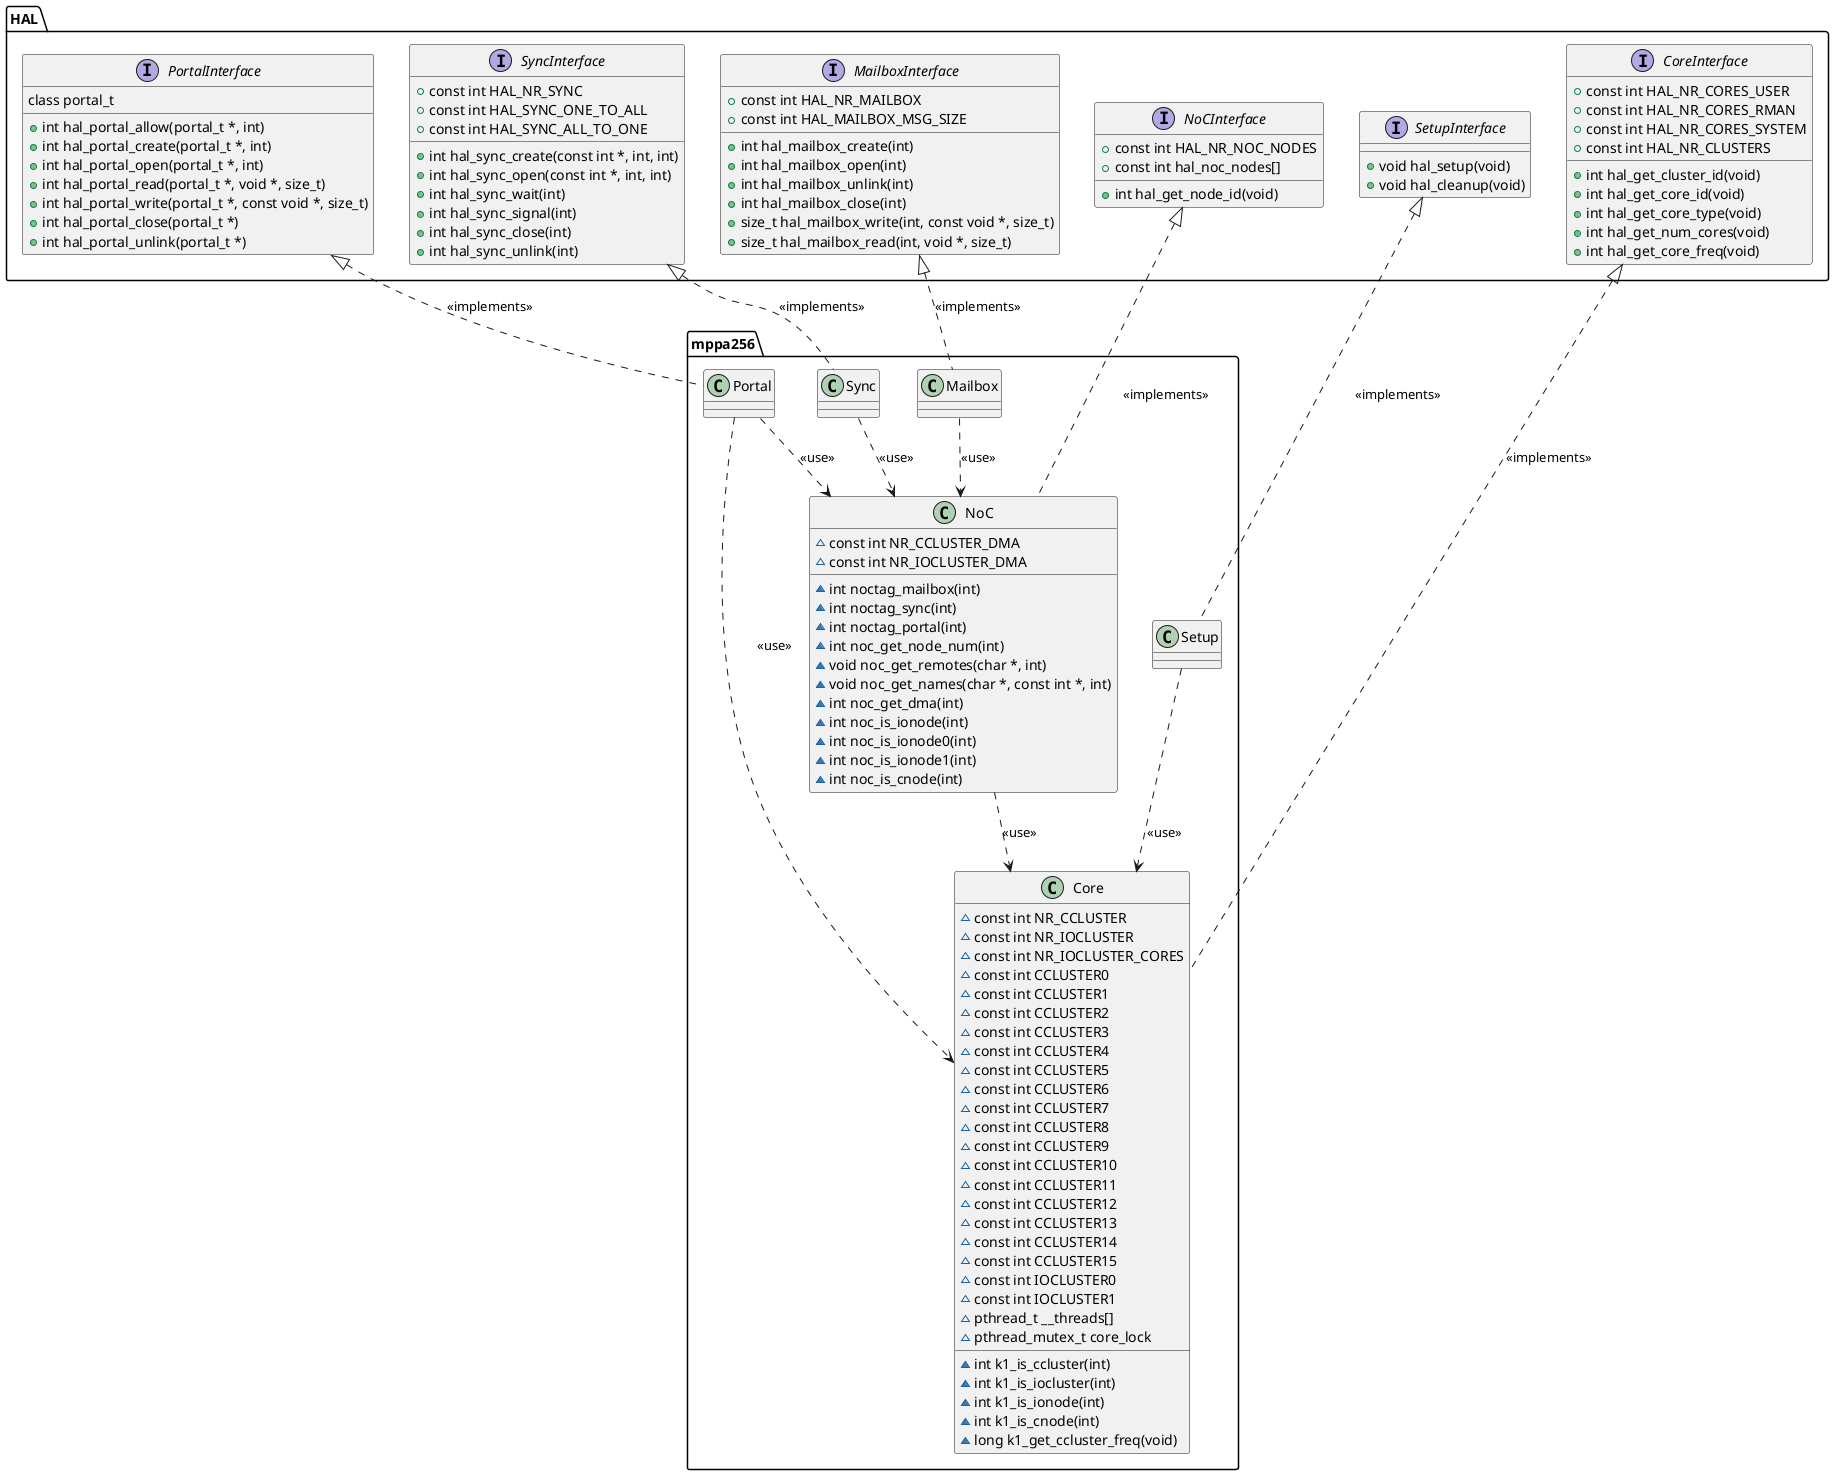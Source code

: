 @startuml

namespace HAL {
	interface HAL.NoCInterface {
		+ const int HAL_NR_NOC_NODES
		+ const int hal_noc_nodes[]
		+ int hal_get_node_id(void)
	}

	interface HAL.CoreInterface {
		+ const int HAL_NR_CORES_USER
		+ const int HAL_NR_CORES_RMAN
		+ const int HAL_NR_CORES_SYSTEM
		+ const int HAL_NR_CLUSTERS
		+ int hal_get_cluster_id(void)
		+ int hal_get_core_id(void)
		+ int hal_get_core_type(void)
		+ int hal_get_num_cores(void)
		+ int hal_get_core_freq(void)
	}

	interface HAL.SyncInterface {
		+ const int HAL_NR_SYNC
		+ const int HAL_SYNC_ONE_TO_ALL
		+ const int HAL_SYNC_ALL_TO_ONE
		+ int hal_sync_create(const int *, int, int)
		+ int hal_sync_open(const int *, int, int)
		+ int hal_sync_wait(int)
		+ int hal_sync_signal(int)
		+ int hal_sync_close(int)
		+ int hal_sync_unlink(int)
	}

	interface HAL.MailboxInterface {
		+ const int HAL_NR_MAILBOX
		+ const int HAL_MAILBOX_MSG_SIZE
		+ int hal_mailbox_create(int)
		+ int hal_mailbox_open(int)
		+ int hal_mailbox_unlink(int)
		+ int hal_mailbox_close(int)
		+ size_t hal_mailbox_write(int, const void *, size_t)
		+ size_t hal_mailbox_read(int, void *, size_t)
	}

	interface HAL.PortalInterface {
		class portal_t
		+ int hal_portal_allow(portal_t *, int)
		+ int hal_portal_create(portal_t *, int)
		+ int hal_portal_open(portal_t *, int)
		+ int hal_portal_read(portal_t *, void *, size_t)
		+ int hal_portal_write(portal_t *, const void *, size_t)
		+ int hal_portal_close(portal_t *)
		+ int hal_portal_unlink(portal_t *)
	}

	interface HAL.SetupInterface {
		+ void hal_setup(void)
		+ void hal_cleanup(void)
	}
}

namespace mppa256 {
	class Core {
		~ const int NR_CCLUSTER
		~ const int NR_IOCLUSTER
		~ const int NR_IOCLUSTER_CORES
		~ const int CCLUSTER0
		~ const int CCLUSTER1
		~ const int CCLUSTER2
		~ const int CCLUSTER3
		~ const int CCLUSTER4
		~ const int CCLUSTER5
		~ const int CCLUSTER6
		~ const int CCLUSTER7
		~ const int CCLUSTER8
		~ const int CCLUSTER9
		~ const int CCLUSTER10
		~ const int CCLUSTER11
		~ const int CCLUSTER12
		~ const int CCLUSTER13
		~ const int CCLUSTER14
		~ const int CCLUSTER15
		~ const int IOCLUSTER0
		~ const int IOCLUSTER1
		~ pthread_t __threads[]
		~ pthread_mutex_t core_lock
		~ int k1_is_ccluster(int)
		~ int k1_is_iocluster(int)
		~ int k1_is_ionode(int)
		~ int k1_is_cnode(int)
		~ long k1_get_ccluster_freq(void)
	}

	class NoC {
		~ const int NR_CCLUSTER_DMA
		~ const int NR_IOCLUSTER_DMA
		~ int noctag_mailbox(int)
		~ int noctag_sync(int)
		~ int noctag_portal(int)
		~ int noc_get_node_num(int)
		~ void noc_get_remotes(char *, int)
		~ void noc_get_names(char *, const int *, int)
		~ int noc_get_dma(int)
		~ int noc_is_ionode(int)
		~ int noc_is_ionode0(int)
		~ int noc_is_ionode1(int)
		~ int noc_is_cnode(int)
	}

	Sync    ..> NoC  : <<use>>
	Mailbox ..> NoC  : <<use>>
	Portal  ..> NoC  : <<use>>
	NoC     ..> Core : <<use>>
	Setup   ..> Core : <<use>>
	Portal  ..> Core : <<use>>
}

HAL.SetupInterface    <|.. mppa256.Setup   : <<implements>>
HAL.NoCInterface      <|.. mppa256.NoC     : <<implements>>
HAL.CoreInterface     <|.. mppa256.Core    : <<implements>>
HAL.MailboxInterface  <|.. mppa256.Mailbox : <<implements>>
HAL.SyncInterface     <|.. mppa256.Sync    : <<implements>>
HAL.PortalInterface   <|.. mppa256.Portal  : <<implements>>

@enduml

